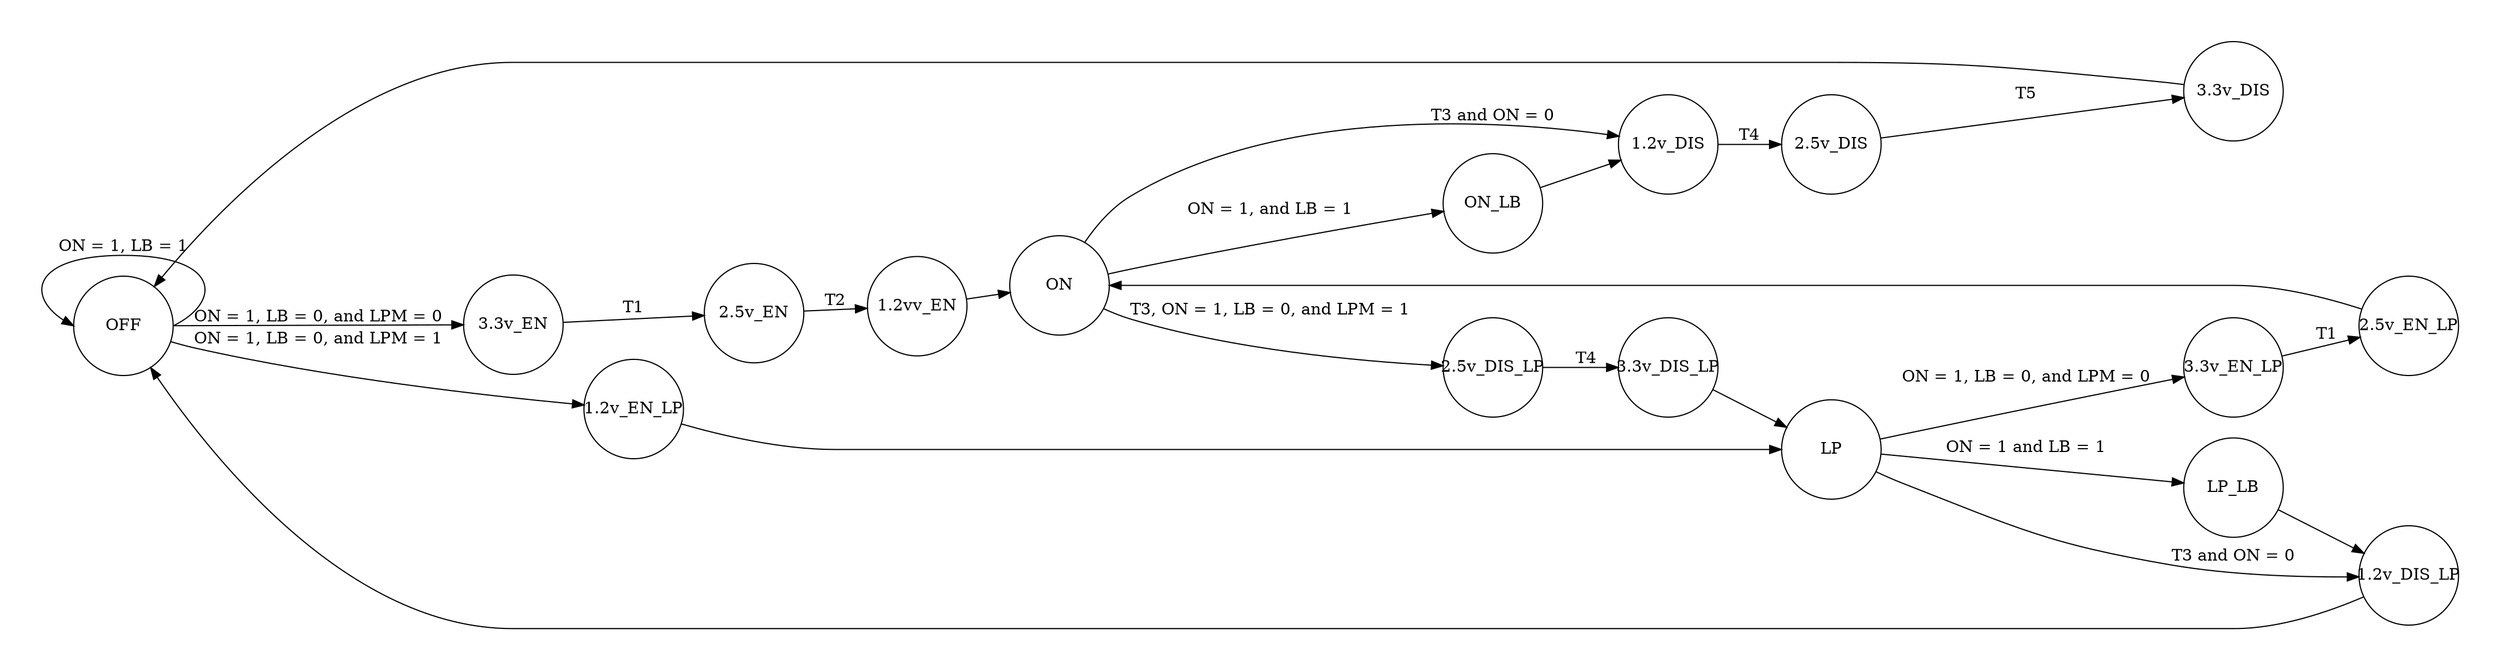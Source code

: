 digraph finite_state_machine {
	pad=0.5;
	rankdir=LR;
	node [shape = circle, fixedsize = true, width = "1.2v5", height = "1.2v5"];
	//EMPTY [style = invis];
	//EMPTY -> OFF [style = invis];
	OFF:e -> OFF:w [label = "ON = 1, LB = 1"];
	OFF -> EN_33 [label = "ON = 1, LB = 0, and LPM = 0"];
	OFF -> EN_12_LP [label = "ON = 1, LB = 0, and LPM = 1"];
	EN_12_LP -> LP;
	LP -> EN_33_LP [label = "ON = 1, LB = 0, and LPM = 0"];
	LP -> DIS_12_LP [label = "T3 and ON = 0"];
	EN_33 -> EN_25 [label = "T1"];
	EN_25 -> EN_12 [label = "T2"];
	EN_12 -> ON;
	ON -> DIS_12 [label = "T3 and ON = 0"];
	DIS_33 -> OFF;
	DIS_25 -> DIS_33 [label = "T5"];
	DIS_12 -> DIS_25 [label = "T4"];
	ON -> ON_LB [label = "ON = 1, and LB = 1"];
	ON_LB -> DIS_12;
	LP -> LP_LB [label = "ON = 1 and LB = 1"];
	EN_33_LP -> EN_25_LP [label = "T1"];
	EN_25_LP -> ON;
	ON -> DIS_25_LP [label = "T3, ON = 1, LB = 0, and LPM = 1"];
	DIS_33_LP -> LP;
	DIS_25_LP -> DIS_33_LP [label = "T4"];
	DIS_12_LP -> OFF;
	LP_LB -> DIS_12_LP;

	OFF  [label = "OFF"];
	EN_33 [label = "3.3v_EN"];
	EN_25 [label = "2.5v_EN"];
	EN_12 [label = "1.2vv_EN"];
	ON [label = "ON"];
	ON_LB [label = "ON_LB"];
	DIS_33 [label = "3.3v_DIS"];
	DIS_25 [label = "2.5v_DIS"];
	DIS_12 [label = "1.2v_DIS"];
	EN_12_LP [label = "1.2v_EN_LP"];
	LP [label = "LP"];
	LP_LB [label = "LP_LB"];
	EN_33_LP [label = "3.3v_EN_LP"];
	EN_25_LP [label = "2.5v_EN_LP"];
	DIS_33_LP [label = "3.3v_DIS_LP"];
	DIS_25_LP [label = "2.5v_DIS_LP"];
	DIS_12_LP [label = "1.2v_DIS_LP"];
}
